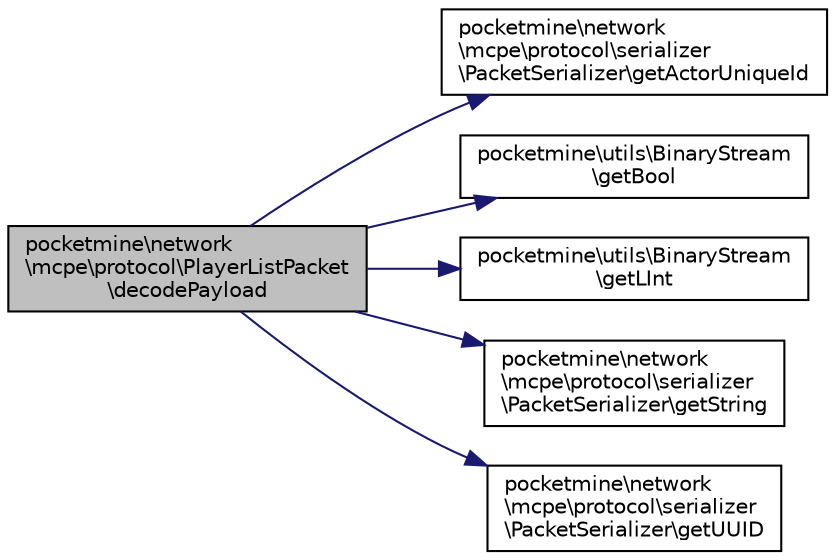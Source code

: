 digraph "pocketmine\network\mcpe\protocol\PlayerListPacket\decodePayload"
{
 // INTERACTIVE_SVG=YES
 // LATEX_PDF_SIZE
  edge [fontname="Helvetica",fontsize="10",labelfontname="Helvetica",labelfontsize="10"];
  node [fontname="Helvetica",fontsize="10",shape=record];
  rankdir="LR";
  Node1 [label="pocketmine\\network\l\\mcpe\\protocol\\PlayerListPacket\l\\decodePayload",height=0.2,width=0.4,color="black", fillcolor="grey75", style="filled", fontcolor="black",tooltip=" "];
  Node1 -> Node2 [color="midnightblue",fontsize="10",style="solid",fontname="Helvetica"];
  Node2 [label="pocketmine\\network\l\\mcpe\\protocol\\serializer\l\\PacketSerializer\\getActorUniqueId",height=0.2,width=0.4,color="black", fillcolor="white", style="filled",URL="$d9/d4e/classpocketmine_1_1network_1_1mcpe_1_1protocol_1_1serializer_1_1_packet_serializer.html#abb51bcfd60b5f0ce60607a5966702299",tooltip=" "];
  Node1 -> Node3 [color="midnightblue",fontsize="10",style="solid",fontname="Helvetica"];
  Node3 [label="pocketmine\\utils\\BinaryStream\l\\getBool",height=0.2,width=0.4,color="black", fillcolor="white", style="filled",URL="$d6/dc6/classpocketmine_1_1utils_1_1_binary_stream.html#a31a2d6addba82aec1e16dc5d7dfcf560",tooltip=" "];
  Node1 -> Node4 [color="midnightblue",fontsize="10",style="solid",fontname="Helvetica"];
  Node4 [label="pocketmine\\utils\\BinaryStream\l\\getLInt",height=0.2,width=0.4,color="black", fillcolor="white", style="filled",URL="$d6/dc6/classpocketmine_1_1utils_1_1_binary_stream.html#afc6ed67469ec930ba28a541f05cf622f",tooltip=" "];
  Node1 -> Node5 [color="midnightblue",fontsize="10",style="solid",fontname="Helvetica"];
  Node5 [label="pocketmine\\network\l\\mcpe\\protocol\\serializer\l\\PacketSerializer\\getString",height=0.2,width=0.4,color="black", fillcolor="white", style="filled",URL="$d9/d4e/classpocketmine_1_1network_1_1mcpe_1_1protocol_1_1serializer_1_1_packet_serializer.html#ae1bedf1a79e26eb799fe8e50026560c4",tooltip=" "];
  Node1 -> Node6 [color="midnightblue",fontsize="10",style="solid",fontname="Helvetica"];
  Node6 [label="pocketmine\\network\l\\mcpe\\protocol\\serializer\l\\PacketSerializer\\getUUID",height=0.2,width=0.4,color="black", fillcolor="white", style="filled",URL="$d9/d4e/classpocketmine_1_1network_1_1mcpe_1_1protocol_1_1serializer_1_1_packet_serializer.html#a4422362716d1330111535838be2f2776",tooltip=" "];
}
